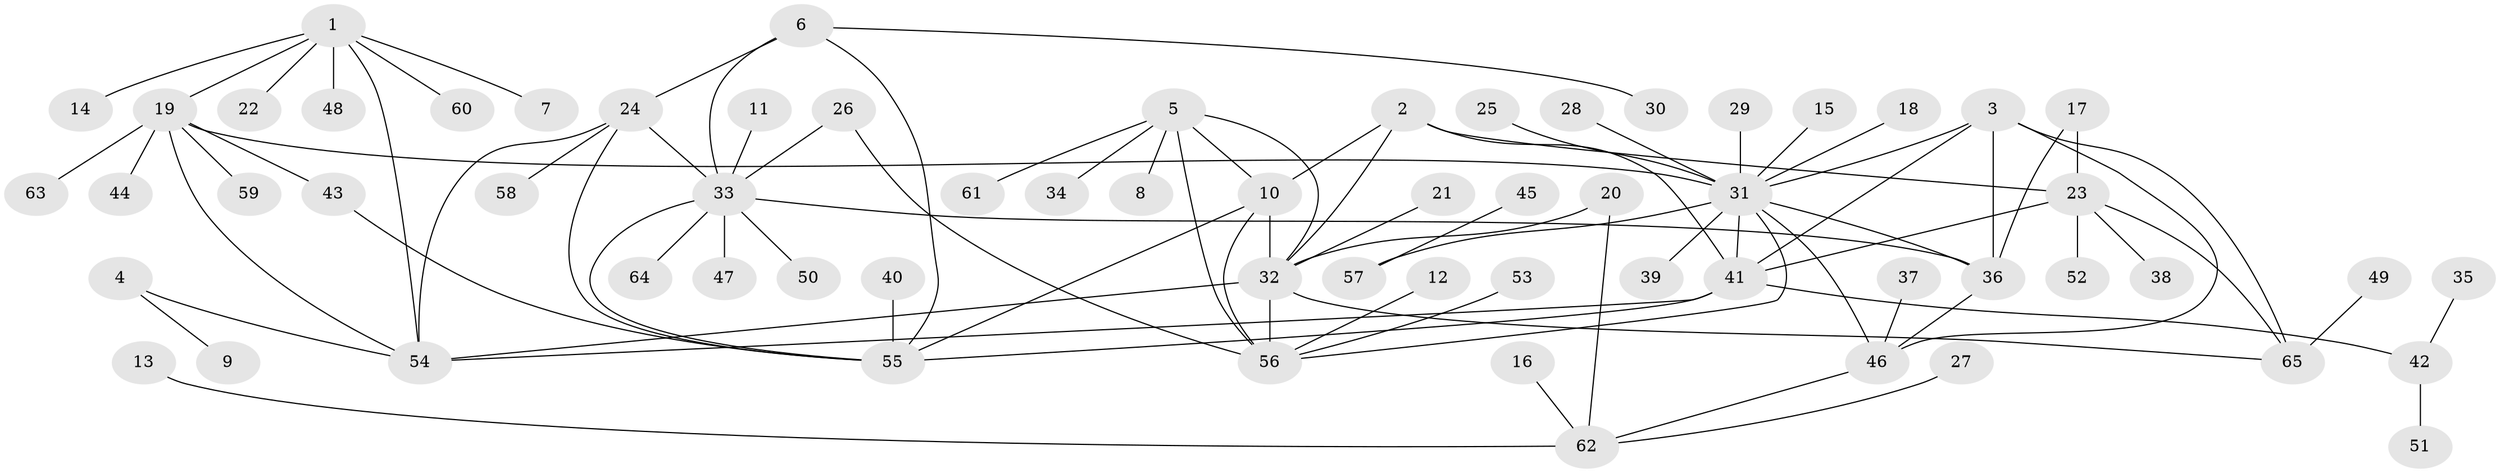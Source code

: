 // original degree distribution, {9: 0.010869565217391304, 6: 0.05434782608695652, 8: 0.05434782608695652, 5: 0.043478260869565216, 4: 0.043478260869565216, 14: 0.010869565217391304, 10: 0.021739130434782608, 7: 0.010869565217391304, 2: 0.14130434782608695, 1: 0.5869565217391305, 3: 0.021739130434782608}
// Generated by graph-tools (version 1.1) at 2025/37/03/04/25 23:37:46]
// undirected, 65 vertices, 89 edges
graph export_dot {
  node [color=gray90,style=filled];
  1;
  2;
  3;
  4;
  5;
  6;
  7;
  8;
  9;
  10;
  11;
  12;
  13;
  14;
  15;
  16;
  17;
  18;
  19;
  20;
  21;
  22;
  23;
  24;
  25;
  26;
  27;
  28;
  29;
  30;
  31;
  32;
  33;
  34;
  35;
  36;
  37;
  38;
  39;
  40;
  41;
  42;
  43;
  44;
  45;
  46;
  47;
  48;
  49;
  50;
  51;
  52;
  53;
  54;
  55;
  56;
  57;
  58;
  59;
  60;
  61;
  62;
  63;
  64;
  65;
  1 -- 7 [weight=1.0];
  1 -- 14 [weight=1.0];
  1 -- 19 [weight=2.0];
  1 -- 22 [weight=1.0];
  1 -- 48 [weight=1.0];
  1 -- 54 [weight=2.0];
  1 -- 60 [weight=1.0];
  2 -- 10 [weight=1.0];
  2 -- 23 [weight=2.0];
  2 -- 32 [weight=1.0];
  2 -- 41 [weight=2.0];
  3 -- 31 [weight=1.0];
  3 -- 36 [weight=1.0];
  3 -- 41 [weight=1.0];
  3 -- 46 [weight=1.0];
  3 -- 65 [weight=1.0];
  4 -- 9 [weight=1.0];
  4 -- 54 [weight=1.0];
  5 -- 8 [weight=1.0];
  5 -- 10 [weight=1.0];
  5 -- 32 [weight=1.0];
  5 -- 34 [weight=1.0];
  5 -- 56 [weight=1.0];
  5 -- 61 [weight=1.0];
  6 -- 24 [weight=1.0];
  6 -- 30 [weight=1.0];
  6 -- 33 [weight=1.0];
  6 -- 55 [weight=1.0];
  10 -- 32 [weight=1.0];
  10 -- 55 [weight=1.0];
  10 -- 56 [weight=1.0];
  11 -- 33 [weight=1.0];
  12 -- 56 [weight=1.0];
  13 -- 62 [weight=1.0];
  15 -- 31 [weight=1.0];
  16 -- 62 [weight=1.0];
  17 -- 23 [weight=1.0];
  17 -- 36 [weight=1.0];
  18 -- 31 [weight=1.0];
  19 -- 31 [weight=1.0];
  19 -- 43 [weight=1.0];
  19 -- 44 [weight=1.0];
  19 -- 54 [weight=1.0];
  19 -- 59 [weight=1.0];
  19 -- 63 [weight=1.0];
  20 -- 32 [weight=1.0];
  20 -- 62 [weight=1.0];
  21 -- 32 [weight=1.0];
  23 -- 38 [weight=1.0];
  23 -- 41 [weight=1.0];
  23 -- 52 [weight=1.0];
  23 -- 65 [weight=1.0];
  24 -- 33 [weight=1.0];
  24 -- 54 [weight=1.0];
  24 -- 55 [weight=1.0];
  24 -- 58 [weight=1.0];
  25 -- 31 [weight=1.0];
  26 -- 33 [weight=1.0];
  26 -- 56 [weight=1.0];
  27 -- 62 [weight=1.0];
  28 -- 31 [weight=1.0];
  29 -- 31 [weight=1.0];
  31 -- 36 [weight=1.0];
  31 -- 39 [weight=1.0];
  31 -- 41 [weight=1.0];
  31 -- 46 [weight=1.0];
  31 -- 56 [weight=1.0];
  31 -- 57 [weight=1.0];
  32 -- 54 [weight=2.0];
  32 -- 56 [weight=1.0];
  32 -- 65 [weight=1.0];
  33 -- 36 [weight=1.0];
  33 -- 47 [weight=1.0];
  33 -- 50 [weight=1.0];
  33 -- 55 [weight=1.0];
  33 -- 64 [weight=1.0];
  35 -- 42 [weight=1.0];
  36 -- 46 [weight=1.0];
  37 -- 46 [weight=1.0];
  40 -- 55 [weight=1.0];
  41 -- 42 [weight=1.0];
  41 -- 54 [weight=1.0];
  41 -- 55 [weight=1.0];
  42 -- 51 [weight=1.0];
  43 -- 55 [weight=1.0];
  45 -- 57 [weight=1.0];
  46 -- 62 [weight=1.0];
  49 -- 65 [weight=1.0];
  53 -- 56 [weight=1.0];
}
